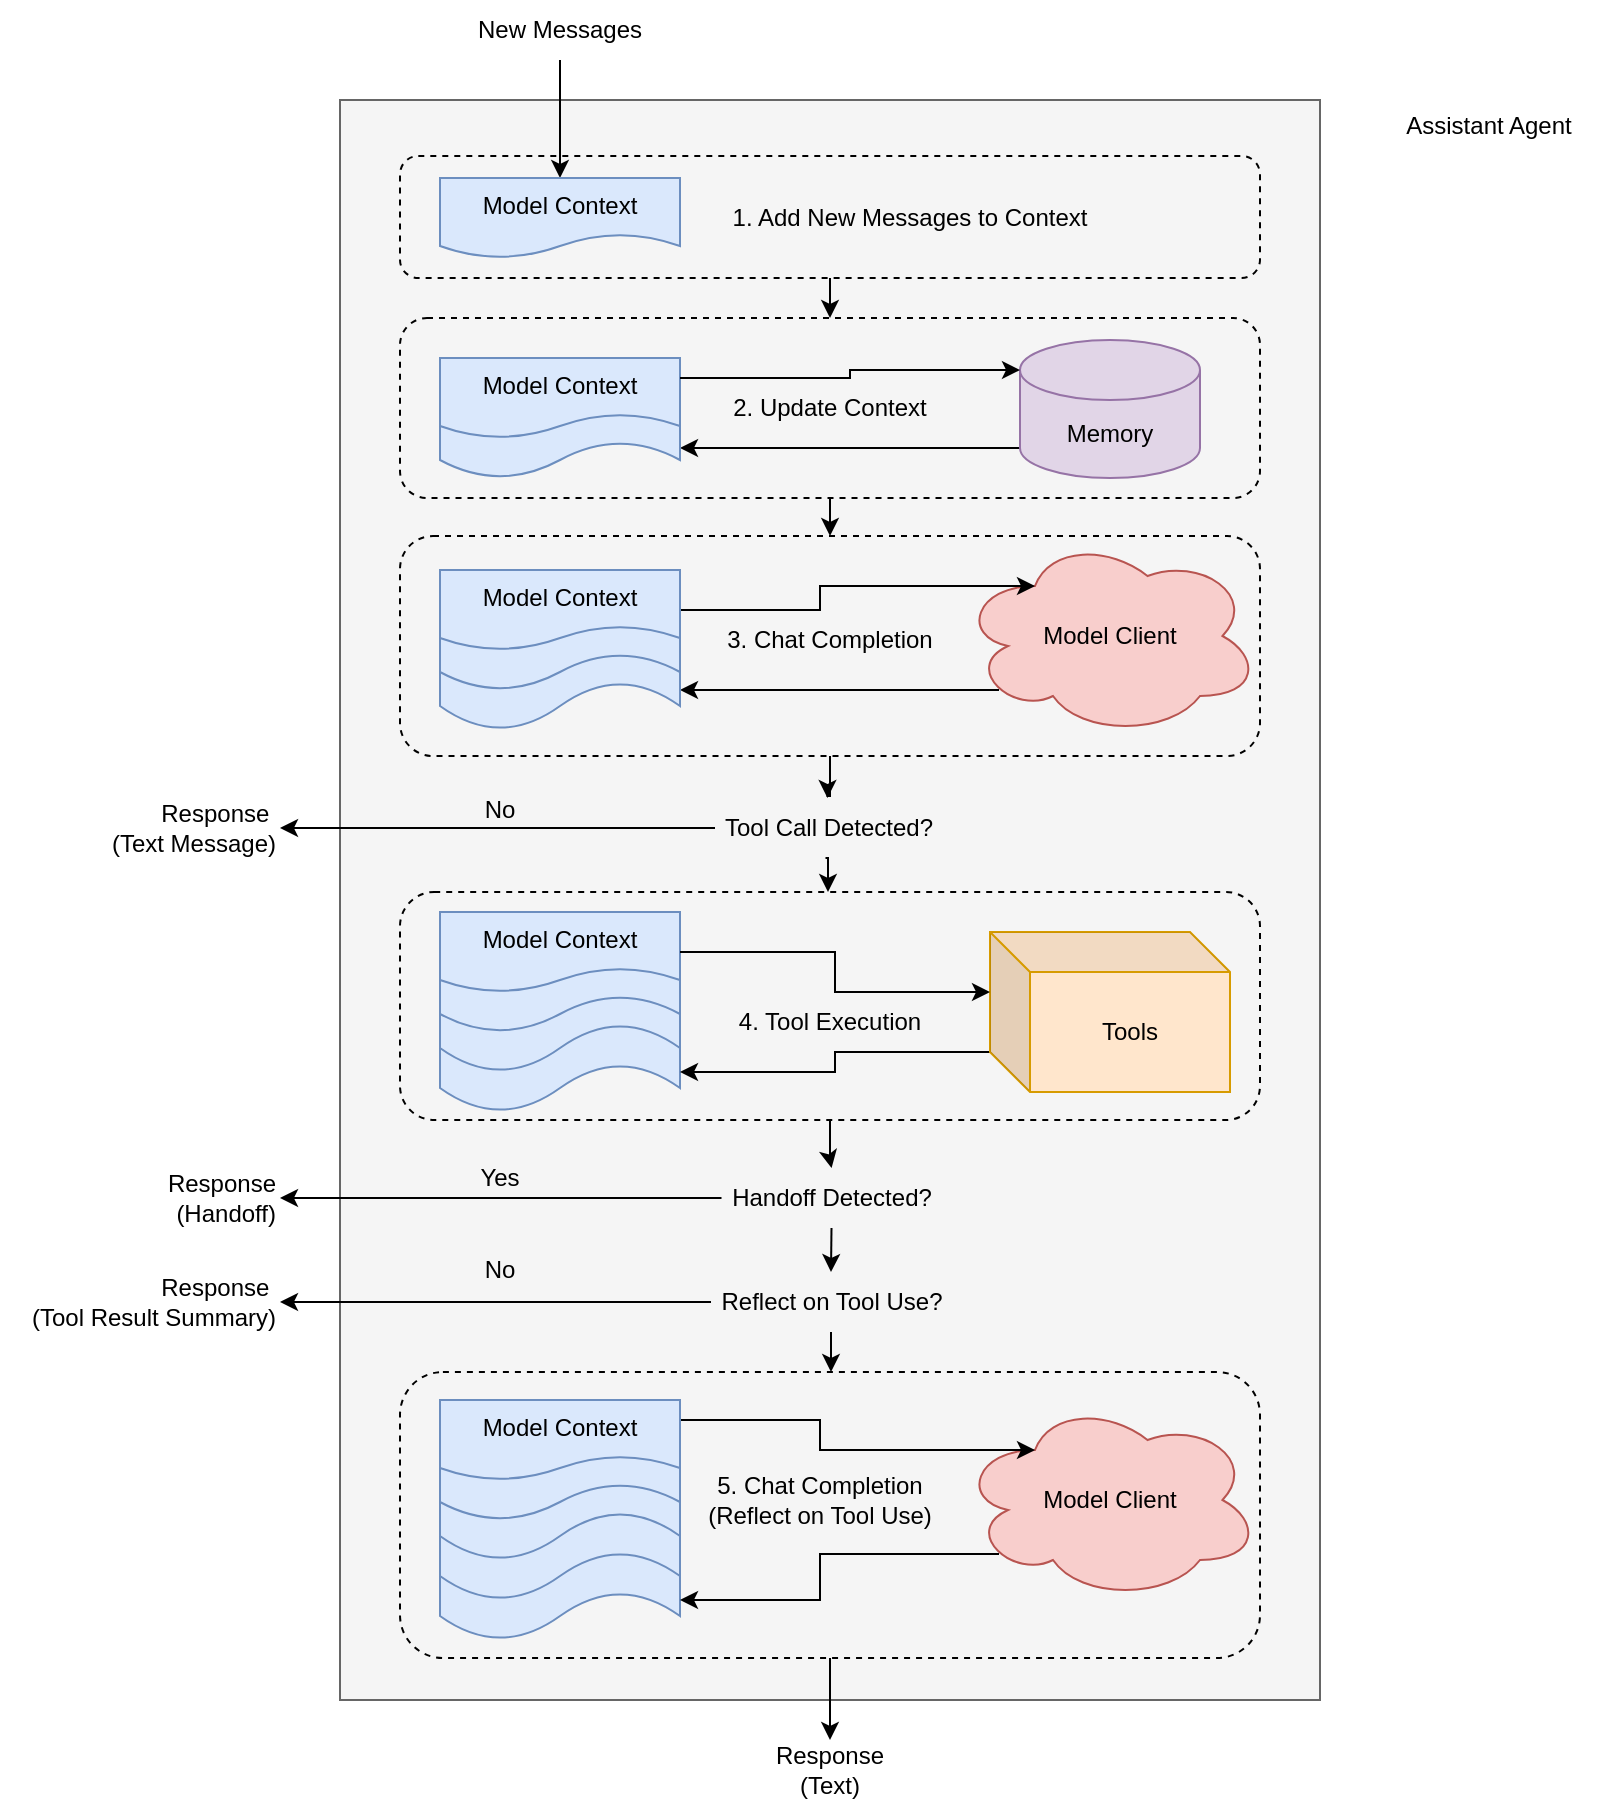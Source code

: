 <mxfile version="25.0.3">
  <diagram name="Page-1" id="bkX10E6zblEP7POKMJXw">
    <mxGraphModel dx="1768" dy="1089" grid="1" gridSize="10" guides="1" tooltips="1" connect="1" arrows="1" fold="1" page="1" pageScale="1" pageWidth="850" pageHeight="1100" math="0" shadow="0">
      <root>
        <mxCell id="0" />
        <mxCell id="1" parent="0" />
        <mxCell id="NpWbz43RdM9-YawIMZhB-93" value="" style="rounded=0;whiteSpace=wrap;html=1;fillColor=#f5f5f5;strokeColor=#666666;fontColor=#333333;" vertex="1" parent="1">
          <mxGeometry x="180" y="220" width="490" height="800" as="geometry" />
        </mxCell>
        <mxCell id="NpWbz43RdM9-YawIMZhB-90" value="" style="rounded=1;whiteSpace=wrap;html=1;fillColor=none;dashed=1;" vertex="1" parent="1">
          <mxGeometry x="210" y="856" width="430" height="143" as="geometry" />
        </mxCell>
        <mxCell id="NpWbz43RdM9-YawIMZhB-100" style="edgeStyle=orthogonalEdgeStyle;rounded=0;orthogonalLoop=1;jettySize=auto;html=1;exitX=0.5;exitY=1;exitDx=0;exitDy=0;entryX=0.5;entryY=0;entryDx=0;entryDy=0;" edge="1" parent="1" source="NpWbz43RdM9-YawIMZhB-83" target="NpWbz43RdM9-YawIMZhB-84">
          <mxGeometry relative="1" as="geometry" />
        </mxCell>
        <mxCell id="NpWbz43RdM9-YawIMZhB-83" value="" style="rounded=1;whiteSpace=wrap;html=1;fillColor=none;dashed=1;" vertex="1" parent="1">
          <mxGeometry x="210" y="248" width="430" height="61" as="geometry" />
        </mxCell>
        <mxCell id="NpWbz43RdM9-YawIMZhB-118" style="edgeStyle=orthogonalEdgeStyle;rounded=0;orthogonalLoop=1;jettySize=auto;html=1;exitX=0.5;exitY=1;exitDx=0;exitDy=0;entryX=0.5;entryY=0;entryDx=0;entryDy=0;" edge="1" parent="1" source="NpWbz43RdM9-YawIMZhB-84" target="NpWbz43RdM9-YawIMZhB-85">
          <mxGeometry relative="1" as="geometry" />
        </mxCell>
        <mxCell id="NpWbz43RdM9-YawIMZhB-84" value="" style="rounded=1;whiteSpace=wrap;html=1;fillColor=none;dashed=1;" vertex="1" parent="1">
          <mxGeometry x="210" y="329" width="430" height="90" as="geometry" />
        </mxCell>
        <mxCell id="NpWbz43RdM9-YawIMZhB-122" value="" style="edgeStyle=orthogonalEdgeStyle;rounded=0;orthogonalLoop=1;jettySize=auto;html=1;" edge="1" parent="1" source="NpWbz43RdM9-YawIMZhB-85" target="NpWbz43RdM9-YawIMZhB-70">
          <mxGeometry relative="1" as="geometry" />
        </mxCell>
        <mxCell id="NpWbz43RdM9-YawIMZhB-85" value="" style="rounded=1;whiteSpace=wrap;html=1;fillColor=none;dashed=1;" vertex="1" parent="1">
          <mxGeometry x="210" y="438" width="430" height="110" as="geometry" />
        </mxCell>
        <mxCell id="NpWbz43RdM9-YawIMZhB-123" value="" style="edgeStyle=orthogonalEdgeStyle;rounded=0;orthogonalLoop=1;jettySize=auto;html=1;" edge="1" parent="1" source="NpWbz43RdM9-YawIMZhB-87" target="NpWbz43RdM9-YawIMZhB-111">
          <mxGeometry relative="1" as="geometry" />
        </mxCell>
        <mxCell id="NpWbz43RdM9-YawIMZhB-87" value="" style="rounded=1;whiteSpace=wrap;html=1;fillColor=none;dashed=1;" vertex="1" parent="1">
          <mxGeometry x="210" y="616" width="430" height="114" as="geometry" />
        </mxCell>
        <mxCell id="NpWbz43RdM9-YawIMZhB-78" value="" style="edgeStyle=orthogonalEdgeStyle;rounded=0;orthogonalLoop=1;jettySize=auto;html=1;exitX=0.5;exitY=1;exitDx=0;exitDy=0;" edge="1" parent="1" source="NpWbz43RdM9-YawIMZhB-90" target="NpWbz43RdM9-YawIMZhB-51">
          <mxGeometry relative="1" as="geometry" />
        </mxCell>
        <mxCell id="NpWbz43RdM9-YawIMZhB-50" value="Model Context" style="shape=document;whiteSpace=wrap;html=1;boundedLbl=1;fillColor=#dae8fc;strokeColor=#6c8ebf;" vertex="1" parent="1">
          <mxGeometry x="230" y="910" width="120" height="80" as="geometry" />
        </mxCell>
        <mxCell id="NpWbz43RdM9-YawIMZhB-35" value="Model Context" style="shape=document;whiteSpace=wrap;html=1;boundedLbl=1;fillColor=#dae8fc;strokeColor=#6c8ebf;" vertex="1" parent="1">
          <mxGeometry x="230" y="646" width="120" height="80" as="geometry" />
        </mxCell>
        <mxCell id="NpWbz43RdM9-YawIMZhB-16" style="edgeStyle=orthogonalEdgeStyle;rounded=0;orthogonalLoop=1;jettySize=auto;html=1;entryX=0.5;entryY=0;entryDx=0;entryDy=0;" edge="1" parent="1" source="NpWbz43RdM9-YawIMZhB-3" target="NpWbz43RdM9-YawIMZhB-12">
          <mxGeometry relative="1" as="geometry" />
        </mxCell>
        <mxCell id="NpWbz43RdM9-YawIMZhB-3" value="New Messages" style="text;html=1;align=center;verticalAlign=middle;whiteSpace=wrap;rounded=0;" vertex="1" parent="1">
          <mxGeometry x="245" y="170" width="90" height="30" as="geometry" />
        </mxCell>
        <mxCell id="NpWbz43RdM9-YawIMZhB-68" style="edgeStyle=orthogonalEdgeStyle;rounded=0;orthogonalLoop=1;jettySize=auto;html=1;exitX=0;exitY=1;exitDx=0;exitDy=-15;exitPerimeter=0;entryX=1;entryY=0.75;entryDx=0;entryDy=0;" edge="1" parent="1" source="NpWbz43RdM9-YawIMZhB-6" target="NpWbz43RdM9-YawIMZhB-19">
          <mxGeometry relative="1" as="geometry" />
        </mxCell>
        <mxCell id="NpWbz43RdM9-YawIMZhB-6" value="Memory" style="shape=cylinder3;whiteSpace=wrap;html=1;boundedLbl=1;backgroundOutline=1;size=15;fillColor=#e1d5e7;strokeColor=#9673a6;" vertex="1" parent="1">
          <mxGeometry x="520" y="340" width="90" height="69" as="geometry" />
        </mxCell>
        <mxCell id="NpWbz43RdM9-YawIMZhB-30" style="edgeStyle=orthogonalEdgeStyle;rounded=0;orthogonalLoop=1;jettySize=auto;html=1;exitX=0.13;exitY=0.77;exitDx=0;exitDy=0;exitPerimeter=0;entryX=1;entryY=0.75;entryDx=0;entryDy=0;" edge="1" parent="1" source="NpWbz43RdM9-YawIMZhB-10" target="NpWbz43RdM9-YawIMZhB-29">
          <mxGeometry relative="1" as="geometry" />
        </mxCell>
        <mxCell id="NpWbz43RdM9-YawIMZhB-10" value="Model Client" style="ellipse;shape=cloud;whiteSpace=wrap;html=1;fillColor=#f8cecc;strokeColor=#b85450;" vertex="1" parent="1">
          <mxGeometry x="490" y="438" width="150" height="100" as="geometry" />
        </mxCell>
        <mxCell id="NpWbz43RdM9-YawIMZhB-89" style="edgeStyle=orthogonalEdgeStyle;rounded=0;orthogonalLoop=1;jettySize=auto;html=1;exitX=0;exitY=0;exitDx=0;exitDy=60;exitPerimeter=0;entryX=1;entryY=0.75;entryDx=0;entryDy=0;" edge="1" parent="1" source="NpWbz43RdM9-YawIMZhB-11" target="NpWbz43RdM9-YawIMZhB-35">
          <mxGeometry relative="1" as="geometry" />
        </mxCell>
        <mxCell id="NpWbz43RdM9-YawIMZhB-11" value="Tools" style="shape=cube;whiteSpace=wrap;html=1;boundedLbl=1;backgroundOutline=1;darkOpacity=0.05;darkOpacity2=0.1;fillColor=#ffe6cc;strokeColor=#d79b00;" vertex="1" parent="1">
          <mxGeometry x="505" y="636" width="120" height="80" as="geometry" />
        </mxCell>
        <mxCell id="NpWbz43RdM9-YawIMZhB-12" value="Model Context" style="shape=document;whiteSpace=wrap;html=1;boundedLbl=1;fillColor=#dae8fc;strokeColor=#6c8ebf;" vertex="1" parent="1">
          <mxGeometry x="230" y="259" width="120" height="40" as="geometry" />
        </mxCell>
        <mxCell id="NpWbz43RdM9-YawIMZhB-17" value="1. Add New Messages to Context" style="text;html=1;align=center;verticalAlign=middle;whiteSpace=wrap;rounded=0;" vertex="1" parent="1">
          <mxGeometry x="370" y="263.5" width="190" height="30" as="geometry" />
        </mxCell>
        <mxCell id="NpWbz43RdM9-YawIMZhB-19" value="Model Context" style="shape=document;whiteSpace=wrap;html=1;boundedLbl=1;fillColor=#dae8fc;strokeColor=#6c8ebf;" vertex="1" parent="1">
          <mxGeometry x="230" y="349" width="120" height="60" as="geometry" />
        </mxCell>
        <mxCell id="NpWbz43RdM9-YawIMZhB-22" value="2. Update Context" style="text;html=1;align=center;verticalAlign=middle;whiteSpace=wrap;rounded=0;" vertex="1" parent="1">
          <mxGeometry x="370" y="359" width="110" height="30" as="geometry" />
        </mxCell>
        <mxCell id="NpWbz43RdM9-YawIMZhB-24" value="Model Context" style="shape=document;whiteSpace=wrap;html=1;boundedLbl=1;fillColor=#dae8fc;strokeColor=#6c8ebf;" vertex="1" parent="1">
          <mxGeometry x="230" y="349" width="120" height="40" as="geometry" />
        </mxCell>
        <mxCell id="NpWbz43RdM9-YawIMZhB-28" style="edgeStyle=orthogonalEdgeStyle;rounded=0;orthogonalLoop=1;jettySize=auto;html=1;entryX=0.25;entryY=0.25;entryDx=0;entryDy=0;entryPerimeter=0;" edge="1" parent="1" source="NpWbz43RdM9-YawIMZhB-27" target="NpWbz43RdM9-YawIMZhB-10">
          <mxGeometry relative="1" as="geometry" />
        </mxCell>
        <mxCell id="NpWbz43RdM9-YawIMZhB-31" value="3. Chat Completion" style="text;html=1;align=center;verticalAlign=middle;whiteSpace=wrap;rounded=0;" vertex="1" parent="1">
          <mxGeometry x="370" y="475" width="110" height="30" as="geometry" />
        </mxCell>
        <mxCell id="NpWbz43RdM9-YawIMZhB-32" value="Model Context" style="shape=document;whiteSpace=wrap;html=1;boundedLbl=1;fillColor=#dae8fc;strokeColor=#6c8ebf;" vertex="1" parent="1">
          <mxGeometry x="230" y="626" width="120" height="80" as="geometry" />
        </mxCell>
        <mxCell id="NpWbz43RdM9-YawIMZhB-33" value="Model Context" style="shape=document;whiteSpace=wrap;html=1;boundedLbl=1;fillColor=#dae8fc;strokeColor=#6c8ebf;" vertex="1" parent="1">
          <mxGeometry x="230" y="626" width="120" height="60" as="geometry" />
        </mxCell>
        <mxCell id="NpWbz43RdM9-YawIMZhB-34" value="Model Context" style="shape=document;whiteSpace=wrap;html=1;boundedLbl=1;fillColor=#dae8fc;strokeColor=#6c8ebf;" vertex="1" parent="1">
          <mxGeometry x="230" y="626" width="120" height="40" as="geometry" />
        </mxCell>
        <mxCell id="NpWbz43RdM9-YawIMZhB-38" value="4. Tool Execution" style="text;html=1;align=center;verticalAlign=middle;whiteSpace=wrap;rounded=0;" vertex="1" parent="1">
          <mxGeometry x="370" y="666" width="110" height="30" as="geometry" />
        </mxCell>
        <mxCell id="NpWbz43RdM9-YawIMZhB-40" style="edgeStyle=orthogonalEdgeStyle;rounded=0;orthogonalLoop=1;jettySize=auto;html=1;exitX=0.13;exitY=0.77;exitDx=0;exitDy=0;exitPerimeter=0;entryX=1;entryY=0.75;entryDx=0;entryDy=0;" edge="1" parent="1" source="NpWbz43RdM9-YawIMZhB-41" target="NpWbz43RdM9-YawIMZhB-50">
          <mxGeometry relative="1" as="geometry">
            <mxPoint x="370" y="950" as="targetPoint" />
          </mxGeometry>
        </mxCell>
        <mxCell id="NpWbz43RdM9-YawIMZhB-41" value="Model Client" style="ellipse;shape=cloud;whiteSpace=wrap;html=1;fillColor=#f8cecc;strokeColor=#b85450;" vertex="1" parent="1">
          <mxGeometry x="490" y="870" width="150" height="100" as="geometry" />
        </mxCell>
        <mxCell id="NpWbz43RdM9-YawIMZhB-44" style="edgeStyle=orthogonalEdgeStyle;rounded=0;orthogonalLoop=1;jettySize=auto;html=1;entryX=0.25;entryY=0.25;entryDx=0;entryDy=0;entryPerimeter=0;exitX=1;exitY=0.25;exitDx=0;exitDy=0;" edge="1" parent="1" source="NpWbz43RdM9-YawIMZhB-49" target="NpWbz43RdM9-YawIMZhB-41">
          <mxGeometry relative="1" as="geometry">
            <mxPoint x="370" y="910" as="sourcePoint" />
          </mxGeometry>
        </mxCell>
        <mxCell id="NpWbz43RdM9-YawIMZhB-45" value="5. Chat Completion (Reflect on Tool Use)" style="text;html=1;align=center;verticalAlign=middle;whiteSpace=wrap;rounded=0;" vertex="1" parent="1">
          <mxGeometry x="355" y="905" width="130" height="30" as="geometry" />
        </mxCell>
        <mxCell id="NpWbz43RdM9-YawIMZhB-46" value="Model Context" style="shape=document;whiteSpace=wrap;html=1;boundedLbl=1;fillColor=#dae8fc;strokeColor=#6c8ebf;" vertex="1" parent="1">
          <mxGeometry x="230" y="890" width="120" height="80" as="geometry" />
        </mxCell>
        <mxCell id="NpWbz43RdM9-YawIMZhB-47" value="Model Context" style="shape=document;whiteSpace=wrap;html=1;boundedLbl=1;fillColor=#dae8fc;strokeColor=#6c8ebf;" vertex="1" parent="1">
          <mxGeometry x="230" y="870" width="120" height="80" as="geometry" />
        </mxCell>
        <mxCell id="NpWbz43RdM9-YawIMZhB-48" value="Model Context" style="shape=document;whiteSpace=wrap;html=1;boundedLbl=1;fillColor=#dae8fc;strokeColor=#6c8ebf;" vertex="1" parent="1">
          <mxGeometry x="230" y="870" width="120" height="60" as="geometry" />
        </mxCell>
        <mxCell id="NpWbz43RdM9-YawIMZhB-49" value="Model Context" style="shape=document;whiteSpace=wrap;html=1;boundedLbl=1;fillColor=#dae8fc;strokeColor=#6c8ebf;" vertex="1" parent="1">
          <mxGeometry x="230" y="870" width="120" height="40" as="geometry" />
        </mxCell>
        <mxCell id="NpWbz43RdM9-YawIMZhB-51" value="Response&lt;div&gt;(Text)&lt;/div&gt;" style="text;html=1;align=center;verticalAlign=middle;whiteSpace=wrap;rounded=0;" vertex="1" parent="1">
          <mxGeometry x="395" y="1040" width="60" height="30" as="geometry" />
        </mxCell>
        <mxCell id="NpWbz43RdM9-YawIMZhB-53" value="Response&amp;nbsp;&lt;div&gt;(Tool Result Summary)&lt;/div&gt;" style="text;html=1;align=right;verticalAlign=middle;whiteSpace=wrap;rounded=0;" vertex="1" parent="1">
          <mxGeometry x="10" y="806" width="140" height="30" as="geometry" />
        </mxCell>
        <mxCell id="NpWbz43RdM9-YawIMZhB-58" value="Response&amp;nbsp;&lt;div&gt;&lt;span style=&quot;background-color: initial;&quot;&gt;(Text Message)&lt;/span&gt;&lt;/div&gt;" style="text;html=1;align=right;verticalAlign=middle;whiteSpace=wrap;rounded=0;" vertex="1" parent="1">
          <mxGeometry x="10" y="569" width="140" height="30" as="geometry" />
        </mxCell>
        <mxCell id="NpWbz43RdM9-YawIMZhB-67" style="edgeStyle=orthogonalEdgeStyle;rounded=0;orthogonalLoop=1;jettySize=auto;html=1;exitX=1;exitY=0.25;exitDx=0;exitDy=0;entryX=0;entryY=0;entryDx=0;entryDy=15;entryPerimeter=0;" edge="1" parent="1" source="NpWbz43RdM9-YawIMZhB-24" target="NpWbz43RdM9-YawIMZhB-6">
          <mxGeometry relative="1" as="geometry" />
        </mxCell>
        <mxCell id="NpWbz43RdM9-YawIMZhB-29" value="Model Context" style="shape=document;whiteSpace=wrap;html=1;boundedLbl=1;fillColor=#dae8fc;strokeColor=#6c8ebf;" vertex="1" parent="1">
          <mxGeometry x="230" y="455" width="120" height="80" as="geometry" />
        </mxCell>
        <mxCell id="NpWbz43RdM9-YawIMZhB-26" value="Model Context" style="shape=document;whiteSpace=wrap;html=1;boundedLbl=1;fillColor=#dae8fc;strokeColor=#6c8ebf;" vertex="1" parent="1">
          <mxGeometry x="230" y="455" width="120" height="60" as="geometry" />
        </mxCell>
        <mxCell id="NpWbz43RdM9-YawIMZhB-27" value="Model Context" style="shape=document;whiteSpace=wrap;html=1;boundedLbl=1;fillColor=#dae8fc;strokeColor=#6c8ebf;" vertex="1" parent="1">
          <mxGeometry x="230" y="455" width="120" height="40" as="geometry" />
        </mxCell>
        <mxCell id="NpWbz43RdM9-YawIMZhB-71" style="edgeStyle=orthogonalEdgeStyle;rounded=0;orthogonalLoop=1;jettySize=auto;html=1;" edge="1" parent="1" source="NpWbz43RdM9-YawIMZhB-70" target="NpWbz43RdM9-YawIMZhB-58">
          <mxGeometry relative="1" as="geometry" />
        </mxCell>
        <mxCell id="NpWbz43RdM9-YawIMZhB-126" style="edgeStyle=orthogonalEdgeStyle;rounded=0;orthogonalLoop=1;jettySize=auto;html=1;exitX=0.5;exitY=1;exitDx=0;exitDy=0;entryX=0.5;entryY=0;entryDx=0;entryDy=0;" edge="1" parent="1">
          <mxGeometry relative="1" as="geometry">
            <mxPoint x="422.75" y="599" as="sourcePoint" />
            <mxPoint x="424" y="616" as="targetPoint" />
          </mxGeometry>
        </mxCell>
        <mxCell id="NpWbz43RdM9-YawIMZhB-70" value="Tool Call Detected?" style="text;html=1;align=center;verticalAlign=middle;whiteSpace=wrap;rounded=0;" vertex="1" parent="1">
          <mxGeometry x="367.5" y="569" width="112.5" height="30" as="geometry" />
        </mxCell>
        <mxCell id="NpWbz43RdM9-YawIMZhB-77" style="edgeStyle=orthogonalEdgeStyle;rounded=0;orthogonalLoop=1;jettySize=auto;html=1;entryX=1;entryY=0.5;entryDx=0;entryDy=0;" edge="1" parent="1" source="NpWbz43RdM9-YawIMZhB-74" target="NpWbz43RdM9-YawIMZhB-53">
          <mxGeometry relative="1" as="geometry" />
        </mxCell>
        <mxCell id="NpWbz43RdM9-YawIMZhB-124" value="" style="edgeStyle=orthogonalEdgeStyle;rounded=0;orthogonalLoop=1;jettySize=auto;html=1;entryX=0.5;entryY=0;entryDx=0;entryDy=0;" edge="1" parent="1" source="NpWbz43RdM9-YawIMZhB-74" target="NpWbz43RdM9-YawIMZhB-90">
          <mxGeometry relative="1" as="geometry" />
        </mxCell>
        <mxCell id="NpWbz43RdM9-YawIMZhB-74" value="Reflect on Tool Use?" style="text;html=1;align=center;verticalAlign=middle;whiteSpace=wrap;rounded=0;" vertex="1" parent="1">
          <mxGeometry x="365.5" y="806" width="120" height="30" as="geometry" />
        </mxCell>
        <mxCell id="NpWbz43RdM9-YawIMZhB-106" value="No" style="text;html=1;align=center;verticalAlign=middle;whiteSpace=wrap;rounded=0;" vertex="1" parent="1">
          <mxGeometry x="230" y="560" width="60" height="30" as="geometry" />
        </mxCell>
        <mxCell id="NpWbz43RdM9-YawIMZhB-107" value="No" style="text;html=1;align=center;verticalAlign=middle;whiteSpace=wrap;rounded=0;" vertex="1" parent="1">
          <mxGeometry x="230" y="790" width="60" height="30" as="geometry" />
        </mxCell>
        <mxCell id="NpWbz43RdM9-YawIMZhB-110" style="edgeStyle=orthogonalEdgeStyle;rounded=0;orthogonalLoop=1;jettySize=auto;html=1;exitX=1;exitY=0.5;exitDx=0;exitDy=0;entryX=0;entryY=0;entryDx=0;entryDy=30;entryPerimeter=0;" edge="1" parent="1" source="NpWbz43RdM9-YawIMZhB-34" target="NpWbz43RdM9-YawIMZhB-11">
          <mxGeometry relative="1" as="geometry" />
        </mxCell>
        <mxCell id="NpWbz43RdM9-YawIMZhB-113" style="edgeStyle=orthogonalEdgeStyle;rounded=0;orthogonalLoop=1;jettySize=auto;html=1;entryX=1;entryY=0.5;entryDx=0;entryDy=0;" edge="1" parent="1" source="NpWbz43RdM9-YawIMZhB-111" target="NpWbz43RdM9-YawIMZhB-112">
          <mxGeometry relative="1" as="geometry" />
        </mxCell>
        <mxCell id="NpWbz43RdM9-YawIMZhB-117" style="edgeStyle=orthogonalEdgeStyle;rounded=0;orthogonalLoop=1;jettySize=auto;html=1;exitX=0.5;exitY=1;exitDx=0;exitDy=0;entryX=0.5;entryY=0;entryDx=0;entryDy=0;" edge="1" parent="1" source="NpWbz43RdM9-YawIMZhB-111" target="NpWbz43RdM9-YawIMZhB-74">
          <mxGeometry relative="1" as="geometry" />
        </mxCell>
        <mxCell id="NpWbz43RdM9-YawIMZhB-111" value="Handoff Detected?" style="text;html=1;align=center;verticalAlign=middle;whiteSpace=wrap;rounded=0;shadow=1;" vertex="1" parent="1">
          <mxGeometry x="370.75" y="754" width="110" height="30" as="geometry" />
        </mxCell>
        <mxCell id="NpWbz43RdM9-YawIMZhB-112" value="Response&lt;div&gt;(Handoff)&lt;/div&gt;" style="text;html=1;align=right;verticalAlign=middle;whiteSpace=wrap;rounded=0;" vertex="1" parent="1">
          <mxGeometry x="90" y="754" width="60" height="30" as="geometry" />
        </mxCell>
        <mxCell id="NpWbz43RdM9-YawIMZhB-115" value="Yes" style="text;html=1;align=center;verticalAlign=middle;whiteSpace=wrap;rounded=0;" vertex="1" parent="1">
          <mxGeometry x="230" y="744" width="60" height="30" as="geometry" />
        </mxCell>
        <mxCell id="NpWbz43RdM9-YawIMZhB-127" value="Assistant Agent" style="text;html=1;align=center;verticalAlign=middle;whiteSpace=wrap;rounded=0;" vertex="1" parent="1">
          <mxGeometry x="700" y="218" width="109.25" height="30" as="geometry" />
        </mxCell>
      </root>
    </mxGraphModel>
  </diagram>
</mxfile>
